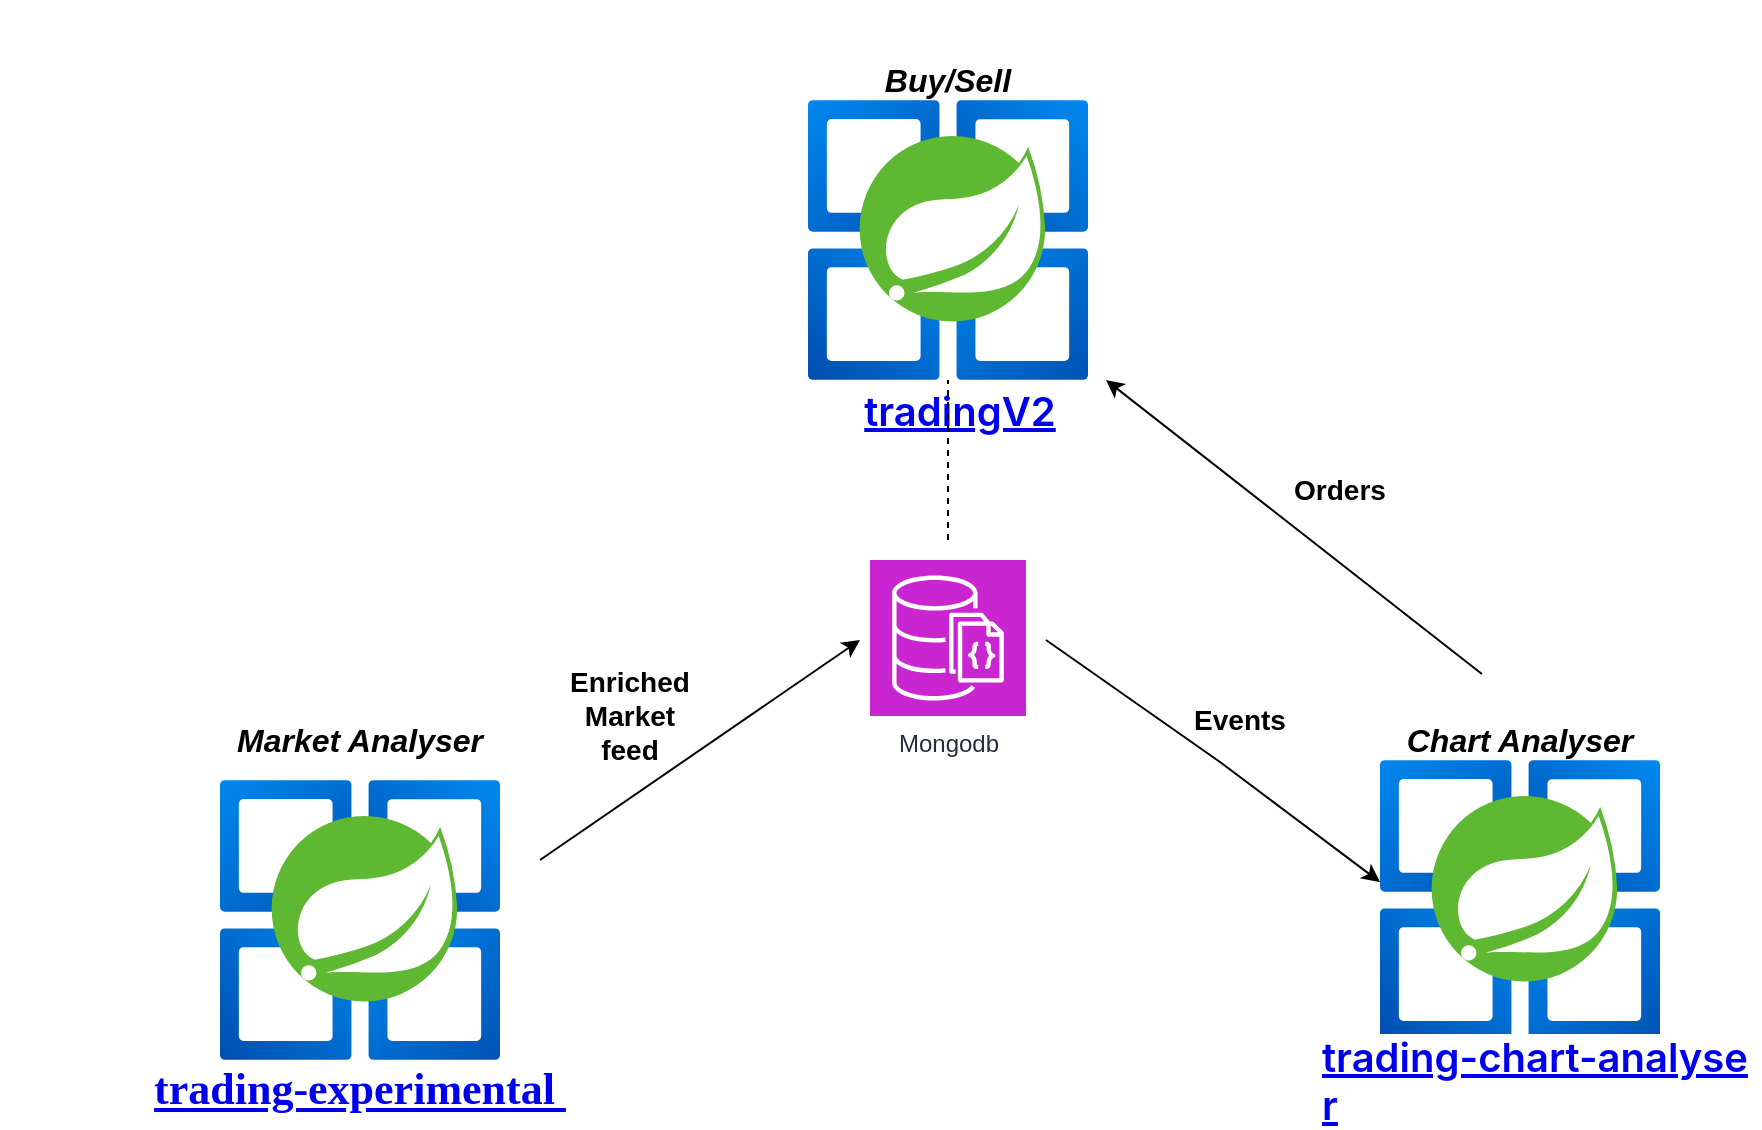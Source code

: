 <mxfile version="24.4.8" type="github">
  <diagram name="Page-1" id="5f0bae14-7c28-e335-631c-24af17079c00">
    <mxGraphModel dx="954" dy="640" grid="1" gridSize="10" guides="1" tooltips="1" connect="1" arrows="1" fold="1" page="1" pageScale="1" pageWidth="1100" pageHeight="850" background="none" math="0" shadow="0">
      <root>
        <mxCell id="0" />
        <mxCell id="1" parent="0" />
        <mxCell id="rwvvYyufdUPmZqH8niaR-12" value="Buy/Sell" style="text;html=1;align=center;verticalAlign=middle;whiteSpace=wrap;rounded=0;fontStyle=3;fontSize=16;" parent="1" vertex="1">
          <mxGeometry x="394" width="160" height="80" as="geometry" />
        </mxCell>
        <mxCell id="rwvvYyufdUPmZqH8niaR-24" value="" style="image;aspect=fixed;html=1;points=[];align=center;fontSize=12;image=img/lib/azure2/compute/Azure_Spring_Cloud.svg;" parent="1" vertex="1">
          <mxGeometry x="404" y="50" width="140" height="140" as="geometry" />
        </mxCell>
        <mxCell id="rwvvYyufdUPmZqH8niaR-25" value="" style="image;aspect=fixed;html=1;points=[];align=center;fontSize=12;image=img/lib/azure2/compute/Azure_Spring_Cloud.svg;" parent="1" vertex="1">
          <mxGeometry x="690" y="380" width="140" height="140" as="geometry" />
        </mxCell>
        <mxCell id="rwvvYyufdUPmZqH8niaR-26" value="" style="image;aspect=fixed;html=1;points=[];align=center;fontSize=12;image=img/lib/azure2/compute/Azure_Spring_Cloud.svg;" parent="1" vertex="1">
          <mxGeometry x="110" y="390" width="140" height="140" as="geometry" />
        </mxCell>
        <mxCell id="rwvvYyufdUPmZqH8niaR-27" value="Chart Analyser" style="text;html=1;align=center;verticalAlign=middle;whiteSpace=wrap;rounded=0;fontStyle=3;fontSize=16;" parent="1" vertex="1">
          <mxGeometry x="680" y="340" width="160" height="60" as="geometry" />
        </mxCell>
        <mxCell id="rwvvYyufdUPmZqH8niaR-28" value="Market Analyser" style="text;html=1;align=center;verticalAlign=middle;whiteSpace=wrap;rounded=0;fontStyle=3;fontSize=16;" parent="1" vertex="1">
          <mxGeometry x="100" y="330" width="160" height="80" as="geometry" />
        </mxCell>
        <mxCell id="rwvvYyufdUPmZqH8niaR-30" value="Mongodb" style="sketch=0;points=[[0,0,0],[0.25,0,0],[0.5,0,0],[0.75,0,0],[1,0,0],[0,1,0],[0.25,1,0],[0.5,1,0],[0.75,1,0],[1,1,0],[0,0.25,0],[0,0.5,0],[0,0.75,0],[1,0.25,0],[1,0.5,0],[1,0.75,0]];outlineConnect=0;fontColor=#232F3E;fillColor=#C925D1;strokeColor=#ffffff;dashed=0;verticalLabelPosition=bottom;verticalAlign=top;align=center;html=1;fontSize=12;fontStyle=0;aspect=fixed;shape=mxgraph.aws4.resourceIcon;resIcon=mxgraph.aws4.documentdb_with_mongodb_compatibility;" parent="1" vertex="1">
          <mxGeometry x="435" y="280" width="78" height="78" as="geometry" />
        </mxCell>
        <mxCell id="rwvvYyufdUPmZqH8niaR-31" value="&lt;a style=&quot;font-size: 22px;&quot; href=&quot;https://github.com/nithintdeveloper/trading-experimental&quot;&gt;trading-experimental&amp;nbsp;&lt;/a&gt;" style="text;html=1;align=center;verticalAlign=middle;whiteSpace=wrap;rounded=0;fontStyle=1;fontSize=22;fontFamily=Times New Roman;" parent="1" vertex="1">
          <mxGeometry x="70" y="530" width="220" height="30" as="geometry" />
        </mxCell>
        <mxCell id="rwvvYyufdUPmZqH8niaR-32" value="&lt;h3 style=&quot;box-sizing: border-box; margin-top: 0px; margin-bottom: 0px; font-size: var(--h3-size, 20px); font-weight: var(--base-text-weight-semibold, 600); color: rgb(31, 35, 40); font-family: -apple-system, &amp;quot;system-ui&amp;quot;, &amp;quot;Segoe UI&amp;quot;, &amp;quot;Noto Sans&amp;quot;, Helvetica, Arial, sans-serif, &amp;quot;Apple Color Emoji&amp;quot;, &amp;quot;Segoe UI Emoji&amp;quot;; text-align: left; background-color: rgb(255, 255, 255); word-break: break-all !important;&quot; class=&quot;wb-break-all&quot;&gt;&lt;span style=&quot;box-sizing: border-box;&quot;&gt;&lt;a href=&quot;https://github.com/nithintdeveloper/trading-chart-analyser&quot;&gt;trading-chart-analyser&lt;/a&gt;&lt;/span&gt;&lt;/h3&gt;" style="text;html=1;align=center;verticalAlign=middle;whiteSpace=wrap;rounded=0;fontStyle=1;fontSize=16;fontFamily=Times New Roman;" parent="1" vertex="1">
          <mxGeometry x="660" y="530" width="220" height="20" as="geometry" />
        </mxCell>
        <mxCell id="rwvvYyufdUPmZqH8niaR-33" value="&lt;h3 style=&quot;box-sizing: border-box; margin-top: 0px; margin-bottom: 0px; font-size: var(--h3-size, 20px); font-weight: var(--base-text-weight-semibold, 600); color: rgb(31, 35, 40); font-family: -apple-system, &amp;quot;system-ui&amp;quot;, &amp;quot;Segoe UI&amp;quot;, &amp;quot;Noto Sans&amp;quot;, Helvetica, Arial, sans-serif, &amp;quot;Apple Color Emoji&amp;quot;, &amp;quot;Segoe UI Emoji&amp;quot;; text-align: left; background-color: rgb(255, 255, 255); word-break: break-all !important;&quot; class=&quot;wb-break-all&quot;&gt;&lt;span style=&quot;box-sizing: border-box;&quot;&gt;&lt;a href=&quot;https://github.com/nithintdeveloper/tradingV2&quot;&gt;tradingV2&lt;/a&gt;&lt;/span&gt;&lt;/h3&gt;" style="text;html=1;align=center;verticalAlign=middle;whiteSpace=wrap;rounded=0;fontStyle=1;fontSize=22;fontFamily=Times New Roman;" parent="1" vertex="1">
          <mxGeometry x="370" y="190" width="220" height="30" as="geometry" />
        </mxCell>
        <mxCell id="rwvvYyufdUPmZqH8niaR-45" value="" style="endArrow=classic;html=1;rounded=0;exitX=0.381;exitY=-0.05;exitDx=0;exitDy=0;exitPerimeter=0;" parent="1" edge="1" source="rwvvYyufdUPmZqH8niaR-27">
          <mxGeometry width="50" height="50" relative="1" as="geometry">
            <mxPoint x="732.485" y="335.06" as="sourcePoint" />
            <mxPoint x="553" y="190" as="targetPoint" />
          </mxGeometry>
        </mxCell>
        <mxCell id="rwvvYyufdUPmZqH8niaR-47" value="&lt;b&gt;&lt;font style=&quot;font-size: 14px;&quot;&gt;Orders&lt;/font&gt;&lt;/b&gt;" style="text;html=1;align=center;verticalAlign=middle;whiteSpace=wrap;rounded=0;" parent="1" vertex="1">
          <mxGeometry x="640" y="230" width="60" height="30" as="geometry" />
        </mxCell>
        <mxCell id="rwvvYyufdUPmZqH8niaR-48" value="" style="endArrow=none;dashed=1;html=1;rounded=0;" parent="1" edge="1">
          <mxGeometry width="50" height="50" relative="1" as="geometry">
            <mxPoint x="474" y="270" as="sourcePoint" />
            <mxPoint x="474" y="190" as="targetPoint" />
          </mxGeometry>
        </mxCell>
        <mxCell id="cWI0mXfoqfKG6ubNH6dK-1" value="" style="shape=image;html=1;verticalAlign=top;verticalLabelPosition=bottom;labelBackgroundColor=#ffffff;imageAspect=0;aspect=fixed;image=https://cdn0.iconfinder.com/data/icons/apple-apps/100/Apple_Stock-128.png" vertex="1" parent="1">
          <mxGeometry y="370" width="110" height="110" as="geometry" />
        </mxCell>
        <mxCell id="cWI0mXfoqfKG6ubNH6dK-3" value="" style="endArrow=classic;html=1;rounded=0;" edge="1" parent="1">
          <mxGeometry width="50" height="50" relative="1" as="geometry">
            <mxPoint x="270" y="430" as="sourcePoint" />
            <mxPoint x="430" y="320" as="targetPoint" />
          </mxGeometry>
        </mxCell>
        <mxCell id="cWI0mXfoqfKG6ubNH6dK-4" value="" style="endArrow=classic;html=1;rounded=0;exitX=1;exitY=0.5;exitDx=0;exitDy=0;exitPerimeter=0;" edge="1" parent="1">
          <mxGeometry width="50" height="50" relative="1" as="geometry">
            <mxPoint x="523" y="320" as="sourcePoint" />
            <mxPoint x="690" y="441" as="targetPoint" />
            <Array as="points">
              <mxPoint x="610" y="381" />
            </Array>
          </mxGeometry>
        </mxCell>
        <mxCell id="cWI0mXfoqfKG6ubNH6dK-5" value="&lt;b&gt;&lt;font style=&quot;font-size: 14px;&quot;&gt;Events&lt;/font&gt;&lt;/b&gt;" style="text;html=1;align=center;verticalAlign=middle;whiteSpace=wrap;rounded=0;" vertex="1" parent="1">
          <mxGeometry x="590" y="345" width="60" height="30" as="geometry" />
        </mxCell>
        <mxCell id="cWI0mXfoqfKG6ubNH6dK-6" value="&lt;b&gt;&lt;font style=&quot;font-size: 14px;&quot;&gt;Enriched&lt;/font&gt;&lt;/b&gt;&lt;div&gt;&lt;b&gt;&lt;font style=&quot;font-size: 14px;&quot;&gt;Market feed&lt;/font&gt;&lt;/b&gt;&lt;/div&gt;" style="text;html=1;align=center;verticalAlign=middle;whiteSpace=wrap;rounded=0;" vertex="1" parent="1">
          <mxGeometry x="280" y="340" width="70" height="35" as="geometry" />
        </mxCell>
      </root>
    </mxGraphModel>
  </diagram>
</mxfile>

